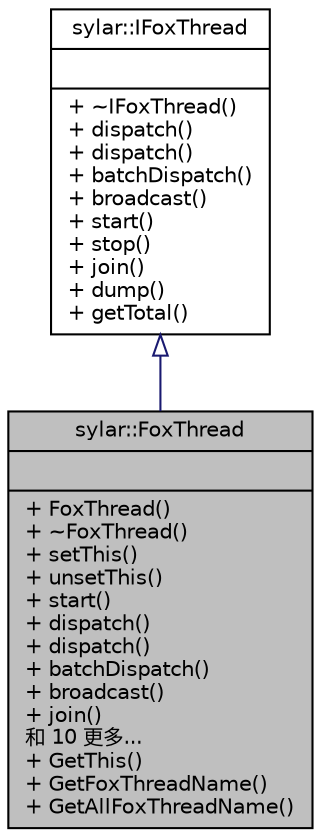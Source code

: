 digraph "sylar::FoxThread"
{
 // LATEX_PDF_SIZE
  edge [fontname="Helvetica",fontsize="10",labelfontname="Helvetica",labelfontsize="10"];
  node [fontname="Helvetica",fontsize="10",shape=record];
  Node1 [label="{sylar::FoxThread\n||+ FoxThread()\l+ ~FoxThread()\l+ setThis()\l+ unsetThis()\l+ start()\l+ dispatch()\l+ dispatch()\l+ batchDispatch()\l+ broadcast()\l+ join()\l和 10 更多...\l+ GetThis()\l+ GetFoxThreadName()\l+ GetAllFoxThreadName()\l}",height=0.2,width=0.4,color="black", fillcolor="grey75", style="filled", fontcolor="black",tooltip=" "];
  Node2 -> Node1 [dir="back",color="midnightblue",fontsize="10",style="solid",arrowtail="onormal"];
  Node2 [label="{sylar::IFoxThread\n||+ ~IFoxThread()\l+ dispatch()\l+ dispatch()\l+ batchDispatch()\l+ broadcast()\l+ start()\l+ stop()\l+ join()\l+ dump()\l+ getTotal()\l}",height=0.2,width=0.4,color="black", fillcolor="white", style="filled",URL="$classsylar_1_1IFoxThread.html",tooltip=" "];
}
